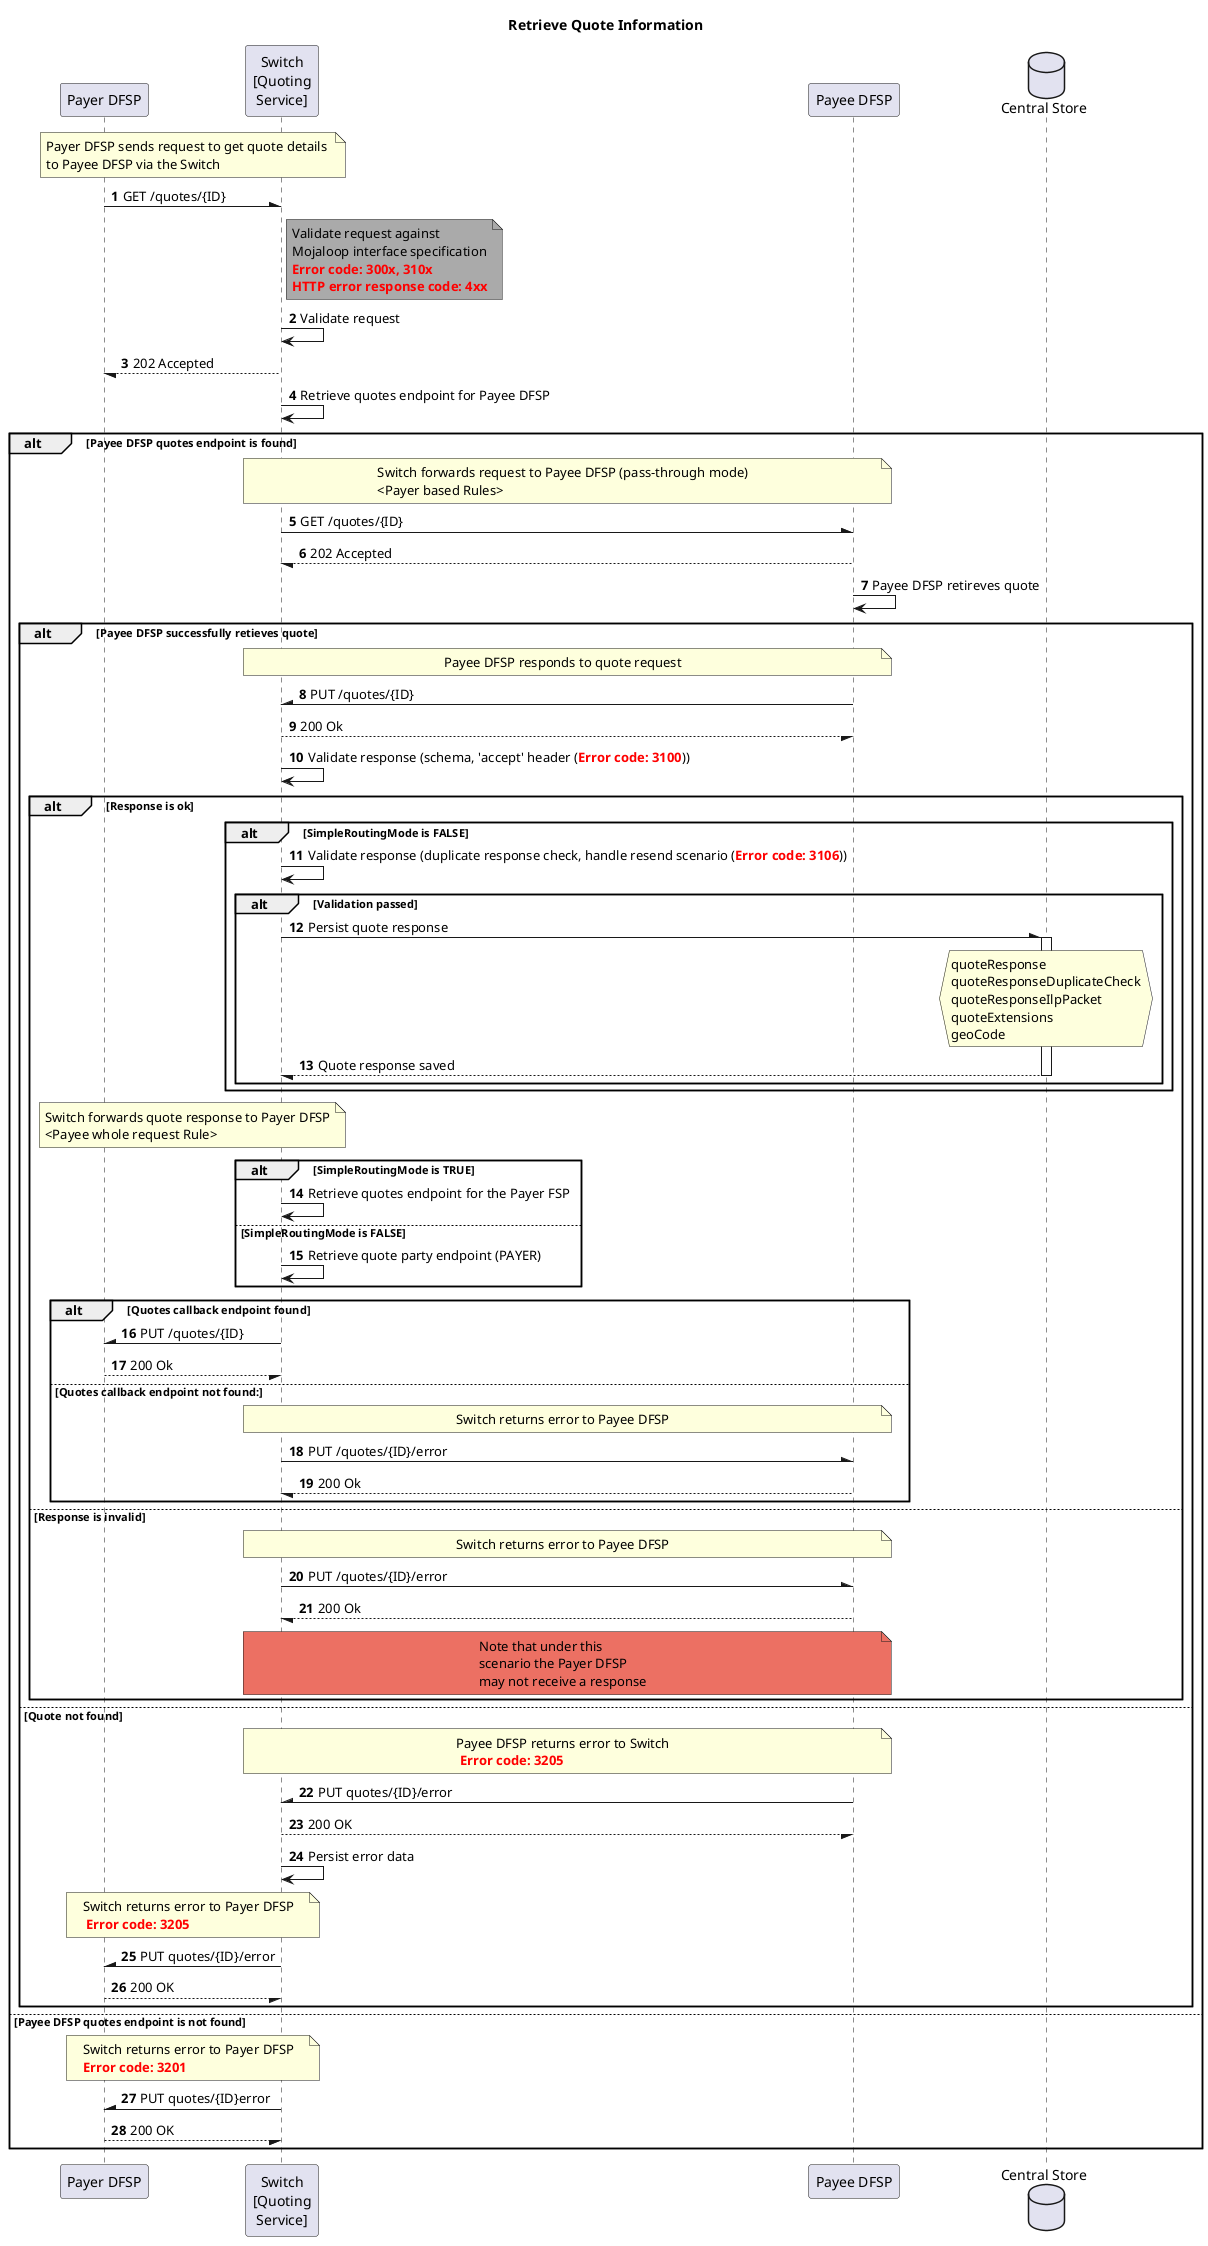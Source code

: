 @startuml
Title Retrieve Quote Information
participant "Payer DFSP" as PayerDFSP
participant "Switch\n[Quoting\nService]" as Switch
participant "Payee DFSP" as PayeeDFSP
database "Central Store" as DB
autonumber
note over PayerDFSP, Switch: Payer DFSP sends request to get quote details \nto Payee DFSP via the Switch
PayerDFSP -\ Switch: GET /quotes/{ID}
note right of Switch #aaa
    Validate request against 
    Mojaloop interface specification
    **<color #red>Error code: 300x, 310x</color>**
    **<color #red>HTTP error response code: 4xx</color>**
end note
Switch -> Switch: Validate request
PayerDFSP \-- Switch: 202 Accepted
Switch -> Switch: Retrieve quotes endpoint for Payee DFSP
alt Payee DFSP quotes endpoint is found
    note over Switch, PayeeDFSP: Switch forwards request to Payee DFSP (pass-through mode)\n<Payer based Rules> 
    Switch -\ PayeeDFSP: GET /quotes/{ID}
    PayeeDFSP --/ Switch: 202 Accepted
    PayeeDFSP -> PayeeDFSP: Payee DFSP retireves quote
    alt Payee DFSP successfully retieves quote
        note over PayeeDFSP, Switch: Payee DFSP responds to quote request
        PayeeDFSP -\ Switch: PUT /quotes/{ID}
        Switch --/ PayeeDFSP: 200 Ok
        Switch -> Switch: Validate response (schema, 'accept' header (<color #red>**Error code: 3100**</color>))
        alt Response is ok
            alt SimpleRoutingMode is FALSE
                Switch -> Switch: Validate response (duplicate response check, handle resend scenario (<color #red>**Error code: 3106**</color>))
                alt Validation passed
                    Switch -\ DB: Persist quote response
                    activate DB
                        hnote over DB
                            quoteResponse
                            quoteResponseDuplicateCheck
                            quoteResponseIlpPacket
                            quoteExtensions
                            geoCode
                        end hnote
                    Switch \-- DB: Quote response saved
                    deactivate DB
                end
            end
            note over Switch, PayerDFSP: Switch forwards quote response to Payer DFSP\n<Payee \ whole request Rule>
            alt SimpleRoutingMode is TRUE
                Switch -> Switch: Retrieve quotes endpoint for the Payer FSP
            else SimpleRoutingMode is FALSE
                Switch -> Switch: Retrieve quote party endpoint (PAYER)
            end
            alt Quotes callback endpoint found
                Switch -\ PayerDFSP: PUT /quotes/{ID}
                PayerDFSP --/ Switch: 200 Ok    
            else Quotes callback endpoint not found:
                 note over Switch, PayeeDFSP: Switch returns error to Payee DFSP
                Switch -\ PayeeDFSP: PUT /quotes/{ID}/error
                PayeeDFSP --/ Switch : 200 Ok
            end
        else Response is invalid
            note over Switch, PayeeDFSP: Switch returns error to Payee DFSP
            Switch -\ PayeeDFSP: PUT /quotes/{ID}/error
            PayeeDFSP --/ Switch : 200 Ok
            note over Switch, PayeeDFSP #ec7063: Note that under this\nscenario the Payer DFSP\nmay not receive a response
        end

    else Quote not found
        note over PayeeDFSP, Switch: Payee DFSP returns error to Switch\n <color #red>**Error code: 3205**</color>
        PayeeDFSP -\ Switch: PUT quotes/{ID}/error
        Switch --/ PayeeDFSP: 200 OK
        Switch -> Switch: Persist error data
        note over PayerDFSP, Switch: Switch returns error to Payer DFSP\n <color #red>**Error code: 3205**</color>
        Switch -\ PayerDFSP: PUT quotes/{ID}/error
        PayerDFSP --/ Switch: 200 OK
    end
else Payee DFSP quotes endpoint is not found
    note over PayerDFSP, Switch
        Switch returns error to Payer DFSP
        **<color #red>Error code: 3201</color>**
    end note
    PayerDFSP /- Switch: PUT quotes/{ID}error
    PayerDFSP --/ Switch: 200 OK
end
@enduml
